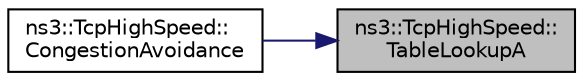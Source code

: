 digraph "ns3::TcpHighSpeed::TableLookupA"
{
 // LATEX_PDF_SIZE
  edge [fontname="Helvetica",fontsize="10",labelfontname="Helvetica",labelfontsize="10"];
  node [fontname="Helvetica",fontsize="10",shape=record];
  rankdir="RL";
  Node1 [label="ns3::TcpHighSpeed::\lTableLookupA",height=0.2,width=0.4,color="black", fillcolor="grey75", style="filled", fontcolor="black",tooltip="Lookup table for the coefficient a (from RFC 3649)"];
  Node1 -> Node2 [dir="back",color="midnightblue",fontsize="10",style="solid",fontname="Helvetica"];
  Node2 [label="ns3::TcpHighSpeed::\lCongestionAvoidance",height=0.2,width=0.4,color="black", fillcolor="white", style="filled",URL="$classns3_1_1_tcp_high_speed.html#ab241f8400ad52cff3e2f04ed8d00983c",tooltip="Congestion avoidance of TcpHighSpeed."];
}
